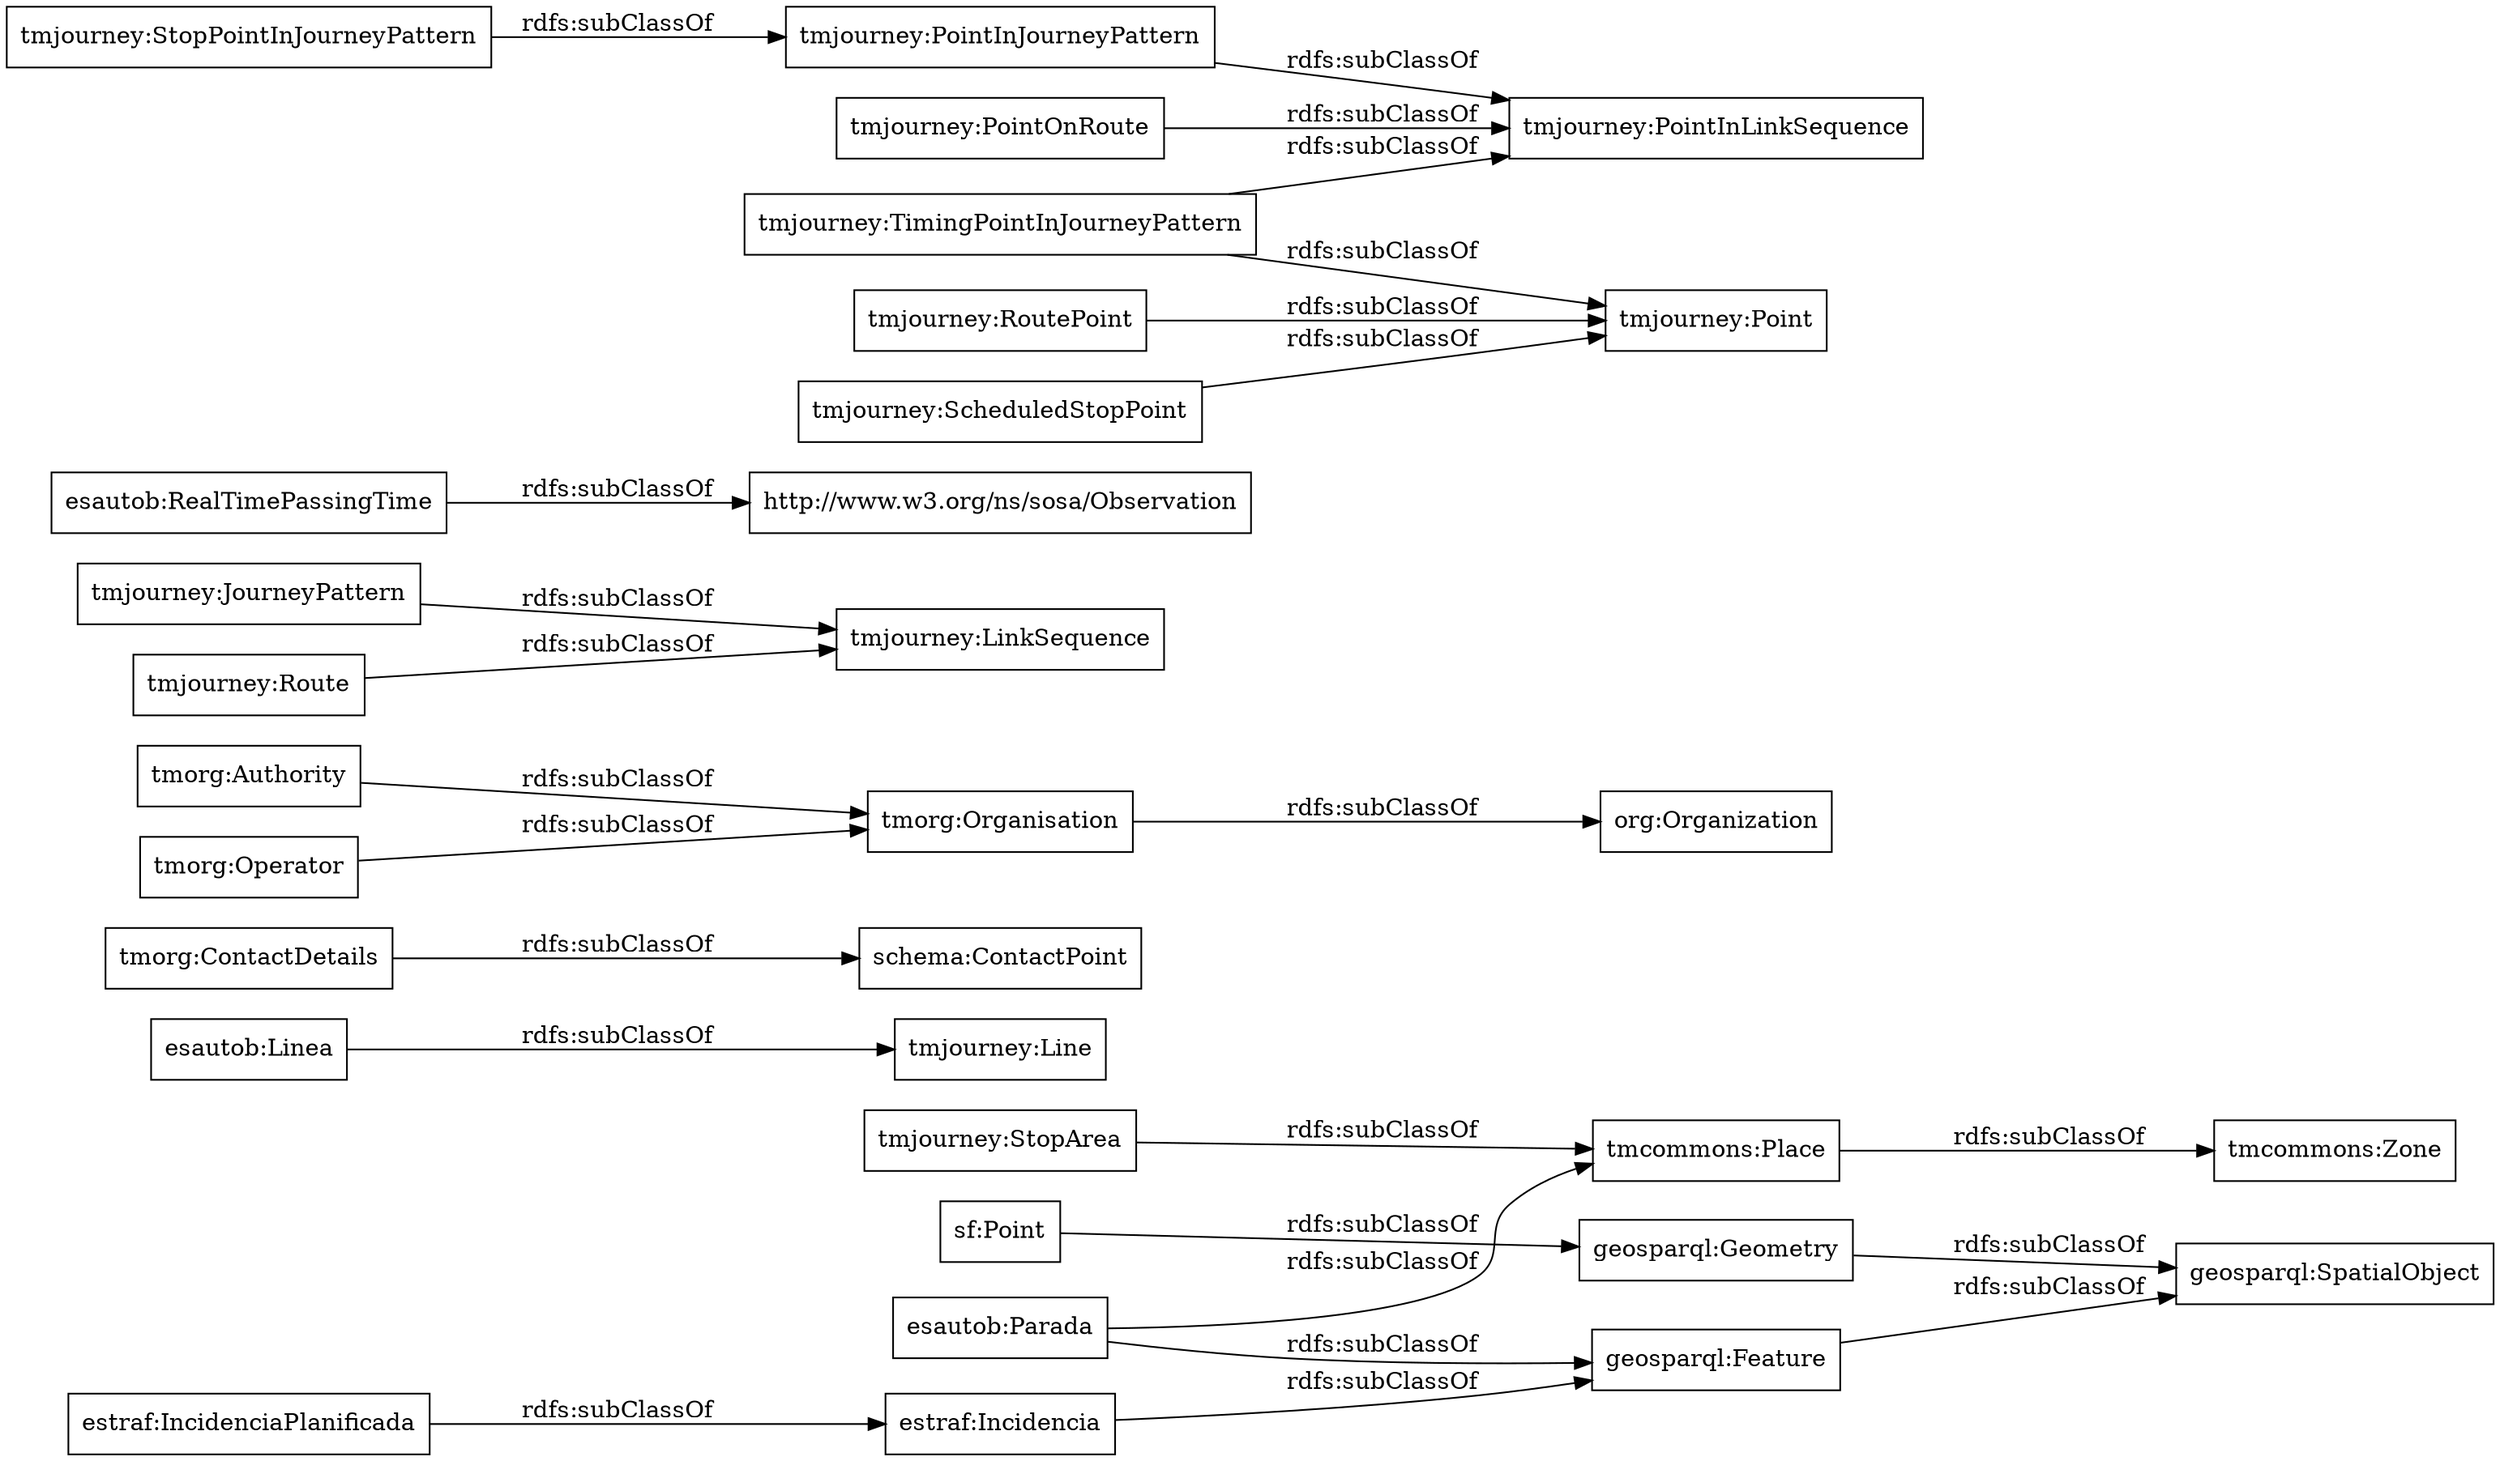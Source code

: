 digraph ar2dtool_diagram { 
rankdir=LR;
size="1000"
node [shape = rectangle, color="black"]; "tmjourney:StopArea" "tmcommons:Place" "tmjourney:Line" "esautob:Linea" "tmorg:ContactDetails" "tmorg:Organisation" "schema:ContactPoint" "tmjourney:JourneyPattern" "tmjourney:Route" "geosparql:Geometry" "org:Organization" "esautob:RealTimePassingTime" "sf:Point" "http://www.w3.org/ns/sosa/Observation" "tmcommons:Zone" "geosparql:SpatialObject" "tmjourney:StopPointInJourneyPattern" "tmjourney:TimingPointInJourneyPattern" "tmjourney:PointInJourneyPattern" "estraf:IncidenciaPlanificada" "tmorg:Authority" "tmjourney:PointOnRoute" "estraf:Incidencia" "esautob:Parada" "geosparql:Feature" "tmjourney:RoutePoint" "tmjourney:PointInLinkSequence" "tmjourney:Point" "tmjourney:LinkSequence" "tmjourney:ScheduledStopPoint" "tmorg:Operator" ; /*classes style*/
	"tmjourney:Route" -> "tmjourney:LinkSequence" [ label = "rdfs:subClassOf" ];
	"tmjourney:StopPointInJourneyPattern" -> "tmjourney:PointInJourneyPattern" [ label = "rdfs:subClassOf" ];
	"tmorg:Operator" -> "tmorg:Organisation" [ label = "rdfs:subClassOf" ];
	"tmjourney:TimingPointInJourneyPattern" -> "tmjourney:PointInLinkSequence" [ label = "rdfs:subClassOf" ];
	"tmjourney:TimingPointInJourneyPattern" -> "tmjourney:Point" [ label = "rdfs:subClassOf" ];
	"esautob:Linea" -> "tmjourney:Line" [ label = "rdfs:subClassOf" ];
	"estraf:IncidenciaPlanificada" -> "estraf:Incidencia" [ label = "rdfs:subClassOf" ];
	"tmcommons:Place" -> "tmcommons:Zone" [ label = "rdfs:subClassOf" ];
	"tmorg:Organisation" -> "org:Organization" [ label = "rdfs:subClassOf" ];
	"tmjourney:RoutePoint" -> "tmjourney:Point" [ label = "rdfs:subClassOf" ];
	"esautob:Parada" -> "geosparql:Feature" [ label = "rdfs:subClassOf" ];
	"esautob:Parada" -> "tmcommons:Place" [ label = "rdfs:subClassOf" ];
	"tmjourney:ScheduledStopPoint" -> "tmjourney:Point" [ label = "rdfs:subClassOf" ];
	"tmjourney:PointInJourneyPattern" -> "tmjourney:PointInLinkSequence" [ label = "rdfs:subClassOf" ];
	"geosparql:Feature" -> "geosparql:SpatialObject" [ label = "rdfs:subClassOf" ];
	"tmjourney:PointOnRoute" -> "tmjourney:PointInLinkSequence" [ label = "rdfs:subClassOf" ];
	"tmjourney:JourneyPattern" -> "tmjourney:LinkSequence" [ label = "rdfs:subClassOf" ];
	"tmjourney:StopArea" -> "tmcommons:Place" [ label = "rdfs:subClassOf" ];
	"tmorg:Authority" -> "tmorg:Organisation" [ label = "rdfs:subClassOf" ];
	"sf:Point" -> "geosparql:Geometry" [ label = "rdfs:subClassOf" ];
	"esautob:RealTimePassingTime" -> "http://www.w3.org/ns/sosa/Observation" [ label = "rdfs:subClassOf" ];
	"estraf:Incidencia" -> "geosparql:Feature" [ label = "rdfs:subClassOf" ];
	"geosparql:Geometry" -> "geosparql:SpatialObject" [ label = "rdfs:subClassOf" ];
	"tmorg:ContactDetails" -> "schema:ContactPoint" [ label = "rdfs:subClassOf" ];

}
